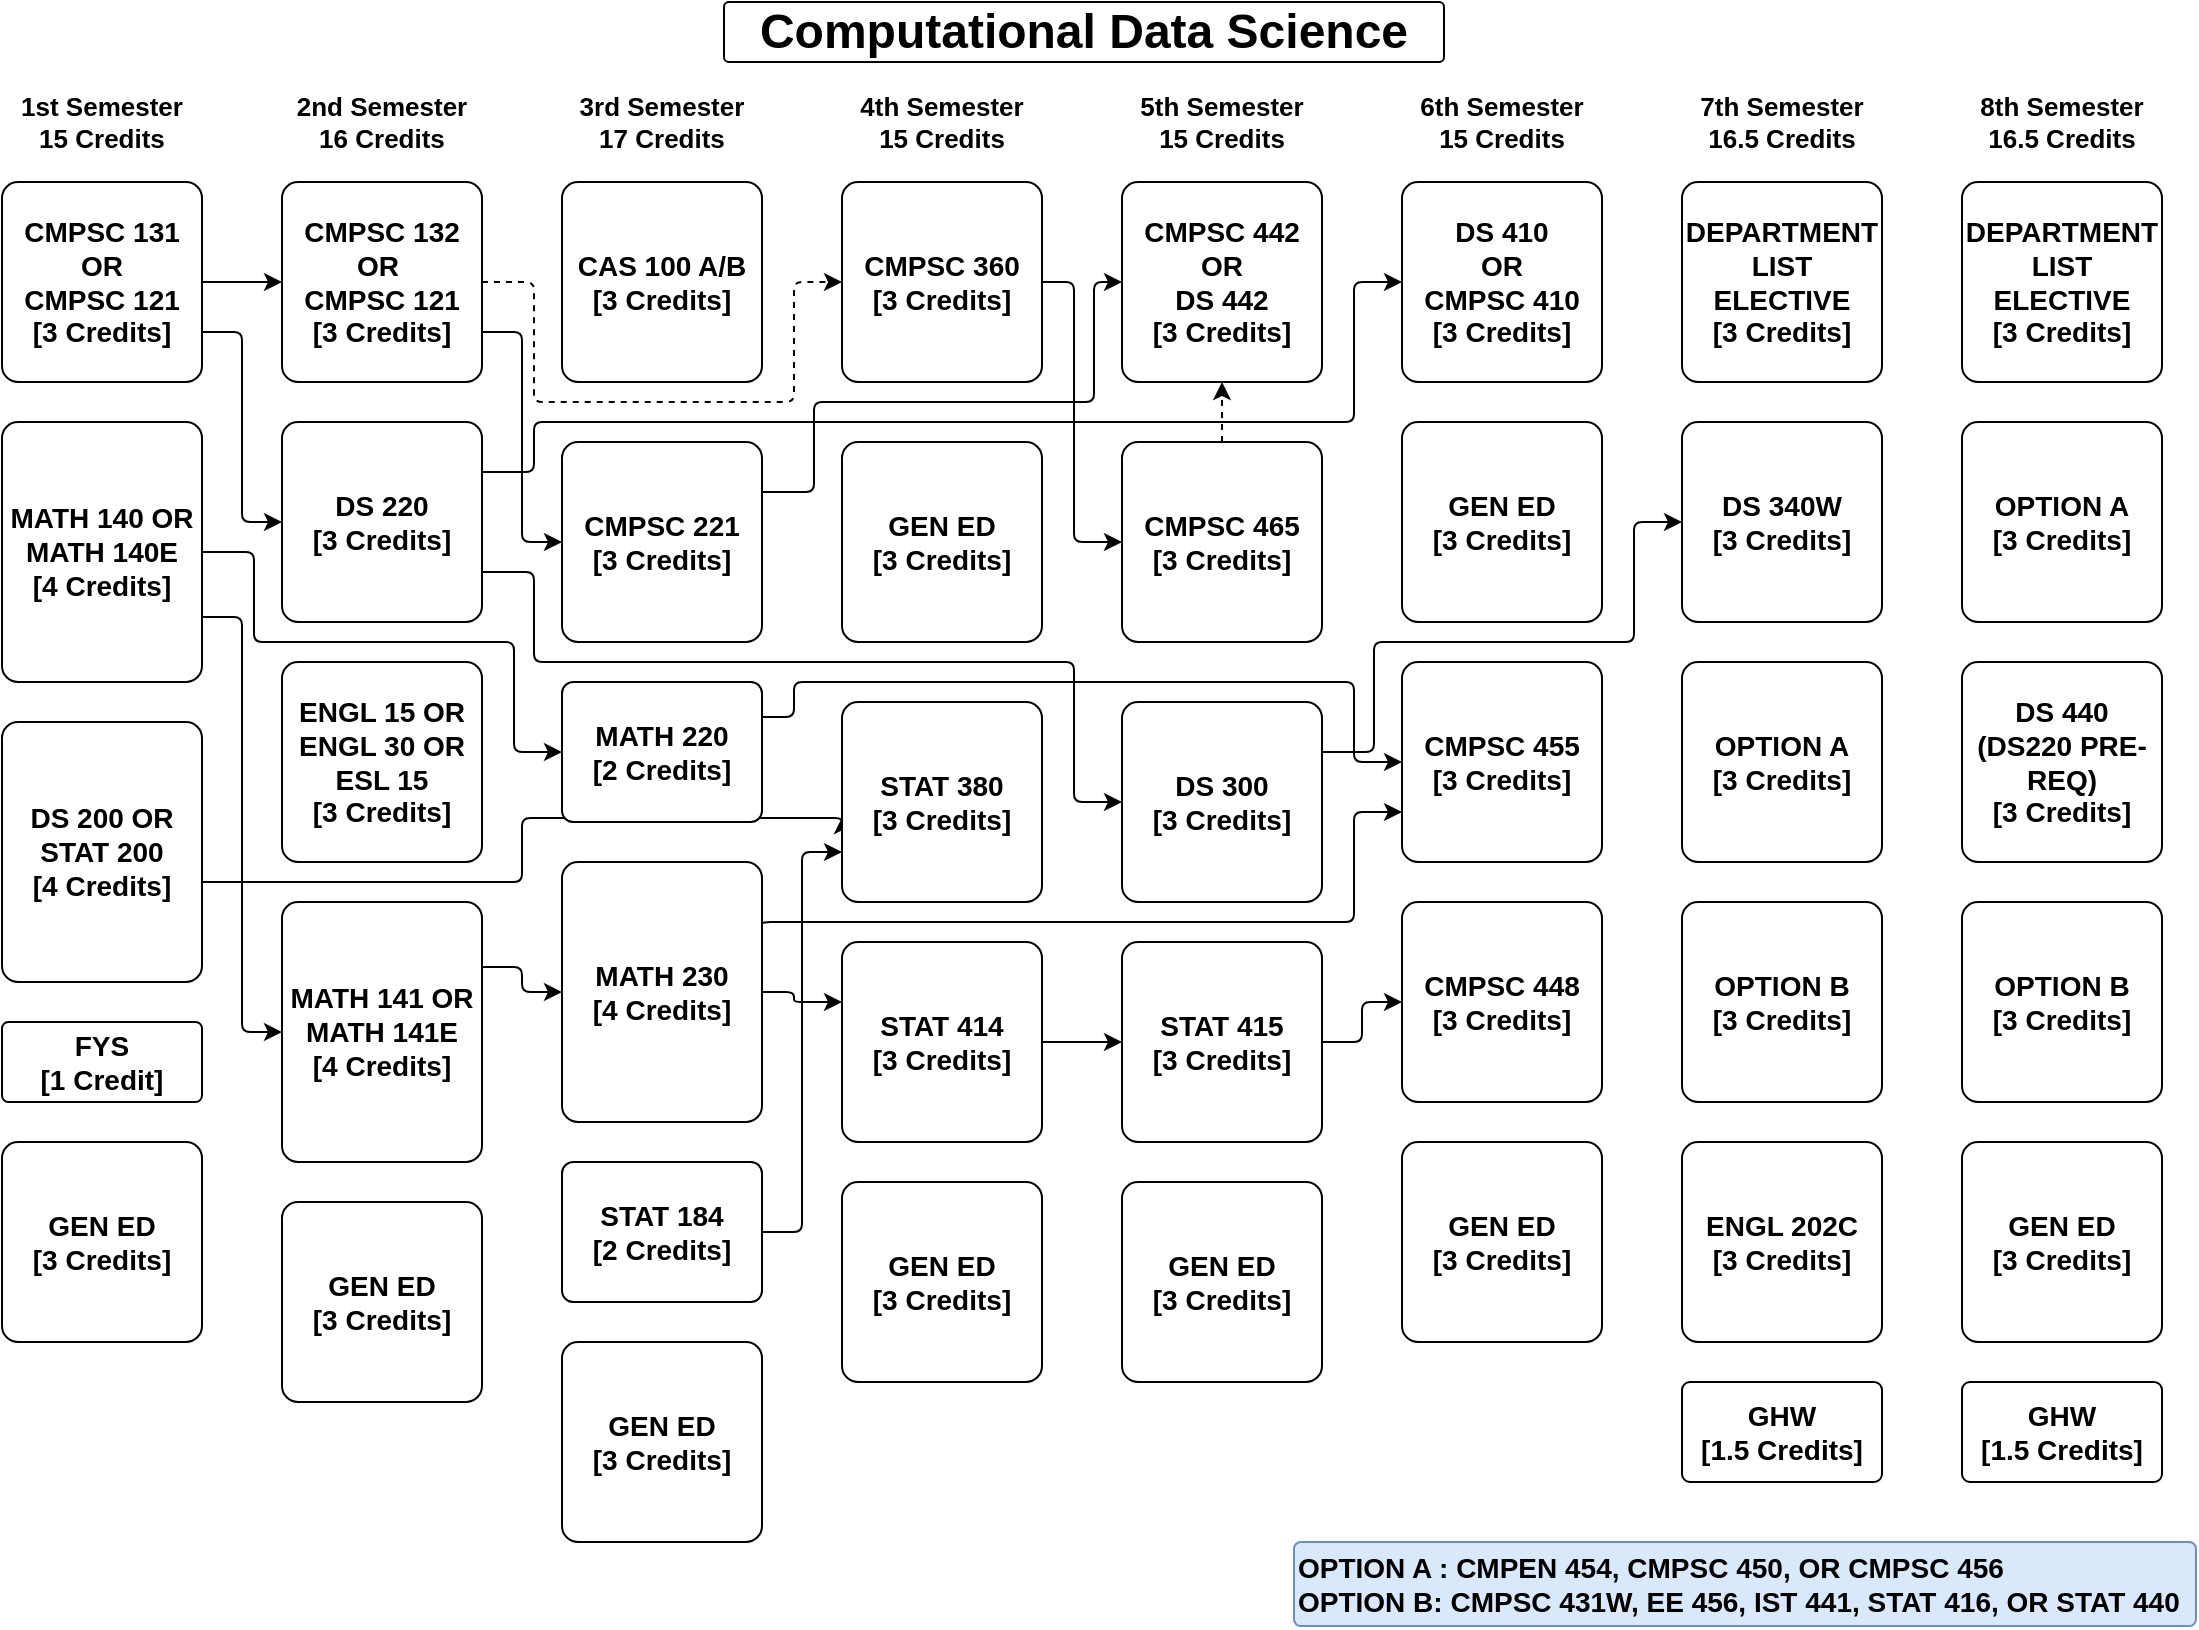 <mxfile version="14.2.9" type="device"><diagram id="fmPKW-tICe0rB_EEKOgg" name="Page-1"><mxGraphModel dx="1278" dy="580" grid="1" gridSize="10" guides="1" tooltips="1" connect="1" arrows="1" fold="1" page="1" pageScale="1" pageWidth="1169" pageHeight="827" background="none" math="0" shadow="0"><root><mxCell id="0"/><mxCell id="1" parent="0"/><mxCell id="9Ewdyy2UIEGDzYOWgbFg-1" value="&lt;span style=&quot;font-size: 24px&quot;&gt;&lt;b&gt;Computational Data Science&lt;/b&gt;&lt;/span&gt;" style="rounded=1;whiteSpace=wrap;html=1;arcSize=8;" parent="1" vertex="1"><mxGeometry x="405" width="360" height="30" as="geometry"/></mxCell><mxCell id="s6XpYTSLBGvZ_nMhY29p-14" style="edgeStyle=orthogonalEdgeStyle;rounded=1;orthogonalLoop=1;jettySize=auto;html=1;exitX=1;exitY=0.5;exitDx=0;exitDy=0;entryX=0;entryY=0.5;entryDx=0;entryDy=0;arcSize=8;" edge="1" parent="1" source="9Ewdyy2UIEGDzYOWgbFg-3" target="6nBf4rz5qRWioeKP9C9Y-1"><mxGeometry relative="1" as="geometry"/></mxCell><mxCell id="s6XpYTSLBGvZ_nMhY29p-15" style="edgeStyle=orthogonalEdgeStyle;rounded=1;orthogonalLoop=1;jettySize=auto;html=1;exitX=1;exitY=0.75;exitDx=0;exitDy=0;entryX=0;entryY=0.5;entryDx=0;entryDy=0;arcSize=8;" edge="1" parent="1" source="9Ewdyy2UIEGDzYOWgbFg-3" target="6nBf4rz5qRWioeKP9C9Y-30"><mxGeometry relative="1" as="geometry"/></mxCell><mxCell id="9Ewdyy2UIEGDzYOWgbFg-3" value="CMPSC 131&lt;br&gt;OR&lt;br&gt;CMPSC 121&lt;br&gt;[3 Credits]" style="rounded=1;whiteSpace=wrap;html=1;fontSize=14;fontStyle=1;arcSize=8;" parent="1" vertex="1"><mxGeometry x="44" y="90" width="100" height="100" as="geometry"/></mxCell><mxCell id="s6XpYTSLBGvZ_nMhY29p-19" style="edgeStyle=orthogonalEdgeStyle;rounded=1;orthogonalLoop=1;jettySize=auto;html=1;exitX=1;exitY=0.5;exitDx=0;exitDy=0;entryX=0;entryY=0.5;entryDx=0;entryDy=0;arcSize=8;dashed=1;" edge="1" parent="1" source="6nBf4rz5qRWioeKP9C9Y-1" target="6nBf4rz5qRWioeKP9C9Y-3"><mxGeometry relative="1" as="geometry"><Array as="points"><mxPoint x="310" y="140"/><mxPoint x="310" y="200"/><mxPoint x="440" y="200"/><mxPoint x="440" y="140"/></Array></mxGeometry></mxCell><mxCell id="s6XpYTSLBGvZ_nMhY29p-20" style="edgeStyle=orthogonalEdgeStyle;rounded=1;orthogonalLoop=1;jettySize=auto;html=1;exitX=1;exitY=0.75;exitDx=0;exitDy=0;entryX=0;entryY=0.5;entryDx=0;entryDy=0;arcSize=8;" edge="1" parent="1" source="6nBf4rz5qRWioeKP9C9Y-1" target="6nBf4rz5qRWioeKP9C9Y-31"><mxGeometry relative="1" as="geometry"/></mxCell><mxCell id="6nBf4rz5qRWioeKP9C9Y-1" value="CMPSC 132&lt;br&gt;OR&amp;nbsp;&lt;br&gt;CMPSC 121&lt;br&gt;[3 Credits]" style="rounded=1;whiteSpace=wrap;html=1;fontSize=14;fontStyle=1;arcSize=8;" parent="1" vertex="1"><mxGeometry x="184" y="90" width="100" height="100" as="geometry"/></mxCell><mxCell id="6nBf4rz5qRWioeKP9C9Y-2" value="CAS 100 A/B&lt;br&gt;[3 Credits]" style="rounded=1;whiteSpace=wrap;html=1;fontSize=14;fontStyle=1;arcSize=8;" parent="1" vertex="1"><mxGeometry x="324" y="90" width="100" height="100" as="geometry"/></mxCell><mxCell id="s6XpYTSLBGvZ_nMhY29p-25" style="edgeStyle=orthogonalEdgeStyle;rounded=1;orthogonalLoop=1;jettySize=auto;html=1;exitX=1;exitY=0.5;exitDx=0;exitDy=0;entryX=0;entryY=0.5;entryDx=0;entryDy=0;arcSize=8;" edge="1" parent="1" source="6nBf4rz5qRWioeKP9C9Y-3" target="6nBf4rz5qRWioeKP9C9Y-33"><mxGeometry relative="1" as="geometry"><Array as="points"><mxPoint x="580" y="140"/><mxPoint x="580" y="270"/></Array></mxGeometry></mxCell><mxCell id="6nBf4rz5qRWioeKP9C9Y-3" value="CMPSC 360&lt;br&gt;[3 Credits]" style="rounded=1;whiteSpace=wrap;html=1;fontSize=14;fontStyle=1;arcSize=8;" parent="1" vertex="1"><mxGeometry x="464" y="90" width="100" height="100" as="geometry"/></mxCell><mxCell id="6nBf4rz5qRWioeKP9C9Y-4" value="CMPSC 442&lt;br&gt;OR&lt;br&gt;DS 442&lt;br&gt;[3 Credits]" style="rounded=1;whiteSpace=wrap;html=1;fontSize=14;fontStyle=1;arcSize=8;" parent="1" vertex="1"><mxGeometry x="604" y="90" width="100" height="100" as="geometry"/></mxCell><mxCell id="6nBf4rz5qRWioeKP9C9Y-5" value="DS 410&lt;br&gt;OR&lt;br&gt;CMPSC 410&lt;br&gt;[3 Credits]" style="rounded=1;whiteSpace=wrap;html=1;fontSize=14;fontStyle=1;arcSize=8;" parent="1" vertex="1"><mxGeometry x="744" y="90" width="100" height="100" as="geometry"/></mxCell><mxCell id="6nBf4rz5qRWioeKP9C9Y-6" value="DEPARTMENT LIST ELECTIVE&lt;br&gt;[3 Credits]" style="rounded=1;whiteSpace=wrap;html=1;fontSize=14;fontStyle=1;arcSize=8;" parent="1" vertex="1"><mxGeometry x="884" y="90" width="100" height="100" as="geometry"/></mxCell><mxCell id="s6XpYTSLBGvZ_nMhY29p-16" style="edgeStyle=orthogonalEdgeStyle;rounded=1;orthogonalLoop=1;jettySize=auto;html=1;exitX=1;exitY=0.5;exitDx=0;exitDy=0;entryX=0;entryY=0.5;entryDx=0;entryDy=0;arcSize=8;" edge="1" parent="1" source="6nBf4rz5qRWioeKP9C9Y-29" target="6nBf4rz5qRWioeKP9C9Y-39"><mxGeometry relative="1" as="geometry"><Array as="points"><mxPoint x="170" y="275"/><mxPoint x="170" y="320"/><mxPoint x="300" y="320"/><mxPoint x="300" y="375"/></Array></mxGeometry></mxCell><mxCell id="s6XpYTSLBGvZ_nMhY29p-17" style="edgeStyle=orthogonalEdgeStyle;rounded=1;orthogonalLoop=1;jettySize=auto;html=1;exitX=1;exitY=0.75;exitDx=0;exitDy=0;entryX=0;entryY=0.5;entryDx=0;entryDy=0;arcSize=8;" edge="1" parent="1" source="6nBf4rz5qRWioeKP9C9Y-29" target="6nBf4rz5qRWioeKP9C9Y-46"><mxGeometry relative="1" as="geometry"><Array as="points"><mxPoint x="164" y="308"/><mxPoint x="164" y="515"/></Array></mxGeometry></mxCell><mxCell id="6nBf4rz5qRWioeKP9C9Y-29" value="MATH 140 OR MATH 140E&lt;br&gt;[4 Credits]" style="rounded=1;whiteSpace=wrap;html=1;fontSize=14;fontStyle=1;arcSize=8;" parent="1" vertex="1"><mxGeometry x="44" y="210" width="100" height="130" as="geometry"/></mxCell><mxCell id="s6XpYTSLBGvZ_nMhY29p-21" style="edgeStyle=orthogonalEdgeStyle;rounded=1;orthogonalLoop=1;jettySize=auto;html=1;exitX=1;exitY=0.25;exitDx=0;exitDy=0;entryX=0;entryY=0.5;entryDx=0;entryDy=0;arcSize=8;" edge="1" parent="1" source="6nBf4rz5qRWioeKP9C9Y-30" target="6nBf4rz5qRWioeKP9C9Y-5"><mxGeometry relative="1" as="geometry"><Array as="points"><mxPoint x="310" y="235"/><mxPoint x="310" y="210"/><mxPoint x="720" y="210"/><mxPoint x="720" y="140"/></Array></mxGeometry></mxCell><mxCell id="s6XpYTSLBGvZ_nMhY29p-22" style="edgeStyle=orthogonalEdgeStyle;rounded=1;orthogonalLoop=1;jettySize=auto;html=1;exitX=1;exitY=0.75;exitDx=0;exitDy=0;entryX=0;entryY=0.5;entryDx=0;entryDy=0;arcSize=8;" edge="1" parent="1" source="6nBf4rz5qRWioeKP9C9Y-30" target="6nBf4rz5qRWioeKP9C9Y-41"><mxGeometry relative="1" as="geometry"><Array as="points"><mxPoint x="310" y="285"/><mxPoint x="310" y="330"/><mxPoint x="580" y="330"/><mxPoint x="580" y="400"/></Array></mxGeometry></mxCell><mxCell id="6nBf4rz5qRWioeKP9C9Y-30" value="DS 220&lt;br&gt;[3 Credits]" style="rounded=1;whiteSpace=wrap;html=1;fontSize=14;fontStyle=1;arcSize=8;" parent="1" vertex="1"><mxGeometry x="184" y="210" width="100" height="100" as="geometry"/></mxCell><mxCell id="s6XpYTSLBGvZ_nMhY29p-24" style="edgeStyle=orthogonalEdgeStyle;rounded=1;orthogonalLoop=1;jettySize=auto;html=1;exitX=1;exitY=0.25;exitDx=0;exitDy=0;entryX=0;entryY=0.5;entryDx=0;entryDy=0;arcSize=8;" edge="1" parent="1" source="6nBf4rz5qRWioeKP9C9Y-31" target="6nBf4rz5qRWioeKP9C9Y-4"><mxGeometry relative="1" as="geometry"><Array as="points"><mxPoint x="450" y="245"/><mxPoint x="450" y="200"/><mxPoint x="590" y="200"/><mxPoint x="590" y="140"/></Array></mxGeometry></mxCell><mxCell id="6nBf4rz5qRWioeKP9C9Y-31" value="CMPSC 221&lt;br&gt;[3 Credits]" style="rounded=1;whiteSpace=wrap;html=1;fontSize=14;fontStyle=1;arcSize=8;" parent="1" vertex="1"><mxGeometry x="324" y="220" width="100" height="100" as="geometry"/></mxCell><mxCell id="s6XpYTSLBGvZ_nMhY29p-26" style="edgeStyle=orthogonalEdgeStyle;rounded=1;orthogonalLoop=1;jettySize=auto;html=1;exitX=0.5;exitY=0;exitDx=0;exitDy=0;entryX=0.5;entryY=1;entryDx=0;entryDy=0;arcSize=8;dashed=1;" edge="1" parent="1" source="6nBf4rz5qRWioeKP9C9Y-33" target="6nBf4rz5qRWioeKP9C9Y-4"><mxGeometry relative="1" as="geometry"/></mxCell><mxCell id="6nBf4rz5qRWioeKP9C9Y-33" value="CMPSC 465&lt;br&gt;[3 Credits]" style="rounded=1;whiteSpace=wrap;html=1;fontSize=14;fontStyle=1;arcSize=8;" parent="1" vertex="1"><mxGeometry x="604" y="220" width="100" height="100" as="geometry"/></mxCell><mxCell id="6nBf4rz5qRWioeKP9C9Y-35" value="DS 340W&lt;br&gt;[3 Credits]" style="rounded=1;whiteSpace=wrap;html=1;fontSize=14;fontStyle=1;arcSize=8;" parent="1" vertex="1"><mxGeometry x="884" y="210" width="100" height="100" as="geometry"/></mxCell><mxCell id="6nBf4rz5qRWioeKP9C9Y-36" value="OPTION A&lt;br&gt;[3 Credits]" style="rounded=1;whiteSpace=wrap;html=1;fontSize=14;fontStyle=1;arcSize=8;" parent="1" vertex="1"><mxGeometry x="1024" y="210" width="100" height="100" as="geometry"/></mxCell><mxCell id="s6XpYTSLBGvZ_nMhY29p-18" style="edgeStyle=orthogonalEdgeStyle;rounded=1;orthogonalLoop=1;jettySize=auto;html=1;arcSize=8;entryX=0.004;entryY=0.57;entryDx=0;entryDy=0;entryPerimeter=0;" edge="1" parent="1" source="6nBf4rz5qRWioeKP9C9Y-37" target="6nBf4rz5qRWioeKP9C9Y-40"><mxGeometry relative="1" as="geometry"><mxPoint x="450" y="360" as="targetPoint"/><Array as="points"><mxPoint x="304" y="440"/><mxPoint x="304" y="408"/></Array></mxGeometry></mxCell><mxCell id="6nBf4rz5qRWioeKP9C9Y-37" value="DS 200 OR STAT 200&lt;br&gt;[4 Credits]" style="rounded=1;whiteSpace=wrap;html=1;fontSize=14;fontStyle=1;arcSize=8;" parent="1" vertex="1"><mxGeometry x="44" y="360" width="100" height="130" as="geometry"/></mxCell><mxCell id="6nBf4rz5qRWioeKP9C9Y-38" value="ENGL 15 OR ENGL 30 OR ESL 15&lt;br&gt;[3 Credits]" style="rounded=1;whiteSpace=wrap;html=1;fontSize=14;fontStyle=1;arcSize=8;" parent="1" vertex="1"><mxGeometry x="184" y="330" width="100" height="100" as="geometry"/></mxCell><mxCell id="s6XpYTSLBGvZ_nMhY29p-27" style="edgeStyle=orthogonalEdgeStyle;rounded=1;orthogonalLoop=1;jettySize=auto;html=1;exitX=1;exitY=0.25;exitDx=0;exitDy=0;entryX=0;entryY=0.5;entryDx=0;entryDy=0;arcSize=8;" edge="1" parent="1" source="6nBf4rz5qRWioeKP9C9Y-39" target="6nBf4rz5qRWioeKP9C9Y-42"><mxGeometry relative="1" as="geometry"><Array as="points"><mxPoint x="440" y="358"/><mxPoint x="440" y="340"/><mxPoint x="720" y="340"/><mxPoint x="720" y="380"/></Array></mxGeometry></mxCell><mxCell id="6nBf4rz5qRWioeKP9C9Y-39" value="MATH 220&lt;br&gt;[2 Credits]" style="rounded=1;whiteSpace=wrap;html=1;fontSize=14;fontStyle=1;arcSize=8;" parent="1" vertex="1"><mxGeometry x="324" y="340" width="100" height="70" as="geometry"/></mxCell><mxCell id="6nBf4rz5qRWioeKP9C9Y-40" value="STAT 380&lt;br&gt;[3 Credits]" style="rounded=1;whiteSpace=wrap;html=1;fontSize=14;fontStyle=1;arcSize=8;" parent="1" vertex="1"><mxGeometry x="464" y="350" width="100" height="100" as="geometry"/></mxCell><mxCell id="s6XpYTSLBGvZ_nMhY29p-32" style="edgeStyle=orthogonalEdgeStyle;rounded=1;orthogonalLoop=1;jettySize=auto;html=1;exitX=1;exitY=0.25;exitDx=0;exitDy=0;entryX=0;entryY=0.5;entryDx=0;entryDy=0;arcSize=8;" edge="1" parent="1" source="6nBf4rz5qRWioeKP9C9Y-41" target="6nBf4rz5qRWioeKP9C9Y-35"><mxGeometry relative="1" as="geometry"><Array as="points"><mxPoint x="730" y="375"/><mxPoint x="730" y="320"/><mxPoint x="860" y="320"/><mxPoint x="860" y="260"/></Array></mxGeometry></mxCell><mxCell id="6nBf4rz5qRWioeKP9C9Y-41" value="DS 300&lt;br&gt;[3 Credits]" style="rounded=1;whiteSpace=wrap;html=1;fontSize=14;fontStyle=1;arcSize=8;" parent="1" vertex="1"><mxGeometry x="604" y="350" width="100" height="100" as="geometry"/></mxCell><mxCell id="6nBf4rz5qRWioeKP9C9Y-42" value="CMPSC 455&lt;br&gt;[3 Credits]" style="rounded=1;whiteSpace=wrap;html=1;fontSize=14;fontStyle=1;arcSize=8;" parent="1" vertex="1"><mxGeometry x="744" y="330" width="100" height="100" as="geometry"/></mxCell><mxCell id="6nBf4rz5qRWioeKP9C9Y-43" value="OPTION A&lt;br&gt;[3 Credits]" style="rounded=1;whiteSpace=wrap;html=1;fontSize=14;fontStyle=1;arcSize=8;" parent="1" vertex="1"><mxGeometry x="884" y="330" width="100" height="100" as="geometry"/></mxCell><mxCell id="6nBf4rz5qRWioeKP9C9Y-44" value="DS 440&lt;br&gt;(DS220 PRE-REQ)&lt;br&gt;[3 Credits]" style="rounded=1;whiteSpace=wrap;html=1;fontSize=14;fontStyle=1;arcSize=8;" parent="1" vertex="1"><mxGeometry x="1024" y="330" width="100" height="100" as="geometry"/></mxCell><mxCell id="6nBf4rz5qRWioeKP9C9Y-45" value="FYS&lt;br&gt;[1 Credit]" style="rounded=1;whiteSpace=wrap;html=1;fontSize=14;fontStyle=1;arcSize=8;" parent="1" vertex="1"><mxGeometry x="44" y="510" width="100" height="40" as="geometry"/></mxCell><mxCell id="s6XpYTSLBGvZ_nMhY29p-23" style="edgeStyle=orthogonalEdgeStyle;rounded=1;orthogonalLoop=1;jettySize=auto;html=1;exitX=1;exitY=0.25;exitDx=0;exitDy=0;entryX=0;entryY=0.5;entryDx=0;entryDy=0;arcSize=8;" edge="1" parent="1" source="6nBf4rz5qRWioeKP9C9Y-46" target="6nBf4rz5qRWioeKP9C9Y-47"><mxGeometry relative="1" as="geometry"/></mxCell><mxCell id="6nBf4rz5qRWioeKP9C9Y-46" value="MATH 141 OR&lt;br&gt;MATH 141E&lt;br&gt;[4 Credits]" style="rounded=1;whiteSpace=wrap;html=1;fontSize=14;fontStyle=1;arcSize=8;" parent="1" vertex="1"><mxGeometry x="184" y="450" width="100" height="130" as="geometry"/></mxCell><mxCell id="s6XpYTSLBGvZ_nMhY29p-28" style="edgeStyle=orthogonalEdgeStyle;rounded=1;orthogonalLoop=1;jettySize=auto;html=1;entryX=0;entryY=0.75;entryDx=0;entryDy=0;arcSize=8;exitX=1;exitY=0.25;exitDx=0;exitDy=0;" edge="1" parent="1" source="6nBf4rz5qRWioeKP9C9Y-47" target="6nBf4rz5qRWioeKP9C9Y-42"><mxGeometry relative="1" as="geometry"><Array as="points"><mxPoint x="424" y="460"/><mxPoint x="720" y="460"/><mxPoint x="720" y="405"/></Array></mxGeometry></mxCell><mxCell id="s6XpYTSLBGvZ_nMhY29p-29" style="edgeStyle=orthogonalEdgeStyle;rounded=1;orthogonalLoop=1;jettySize=auto;html=1;exitX=1;exitY=0.5;exitDx=0;exitDy=0;arcSize=8;" edge="1" parent="1" source="6nBf4rz5qRWioeKP9C9Y-47" target="6nBf4rz5qRWioeKP9C9Y-48"><mxGeometry relative="1" as="geometry"><Array as="points"><mxPoint x="440" y="495"/><mxPoint x="440" y="500"/></Array></mxGeometry></mxCell><mxCell id="6nBf4rz5qRWioeKP9C9Y-47" value="MATH 230&lt;br&gt;[4 Credits]" style="rounded=1;whiteSpace=wrap;html=1;fontSize=14;fontStyle=1;arcSize=8;" parent="1" vertex="1"><mxGeometry x="324" y="430" width="100" height="130" as="geometry"/></mxCell><mxCell id="s6XpYTSLBGvZ_nMhY29p-31" style="edgeStyle=orthogonalEdgeStyle;rounded=1;orthogonalLoop=1;jettySize=auto;html=1;exitX=1;exitY=0.5;exitDx=0;exitDy=0;entryX=0;entryY=0.5;entryDx=0;entryDy=0;arcSize=8;" edge="1" parent="1" source="6nBf4rz5qRWioeKP9C9Y-48" target="6nBf4rz5qRWioeKP9C9Y-49"><mxGeometry relative="1" as="geometry"/></mxCell><mxCell id="6nBf4rz5qRWioeKP9C9Y-48" value="STAT 414&lt;br&gt;[3 Credits]" style="rounded=1;whiteSpace=wrap;html=1;fontSize=14;fontStyle=1;arcSize=8;" parent="1" vertex="1"><mxGeometry x="464" y="470" width="100" height="100" as="geometry"/></mxCell><mxCell id="s6XpYTSLBGvZ_nMhY29p-34" style="edgeStyle=orthogonalEdgeStyle;rounded=1;orthogonalLoop=1;jettySize=auto;html=1;exitX=1;exitY=0.5;exitDx=0;exitDy=0;arcSize=8;" edge="1" parent="1" source="6nBf4rz5qRWioeKP9C9Y-49" target="6nBf4rz5qRWioeKP9C9Y-50"><mxGeometry relative="1" as="geometry"/></mxCell><mxCell id="6nBf4rz5qRWioeKP9C9Y-49" value="STAT 415&lt;br&gt;[3 Credits]" style="rounded=1;whiteSpace=wrap;html=1;fontSize=14;fontStyle=1;arcSize=8;" parent="1" vertex="1"><mxGeometry x="604" y="470" width="100" height="100" as="geometry"/></mxCell><mxCell id="6nBf4rz5qRWioeKP9C9Y-50" value="CMPSC 448&lt;br&gt;[3 Credits]" style="rounded=1;whiteSpace=wrap;html=1;fontSize=14;fontStyle=1;arcSize=8;" parent="1" vertex="1"><mxGeometry x="744" y="450" width="100" height="100" as="geometry"/></mxCell><mxCell id="6nBf4rz5qRWioeKP9C9Y-51" value="OPTION B&lt;br&gt;[3 Credits]" style="rounded=1;whiteSpace=wrap;html=1;fontSize=14;fontStyle=1;arcSize=8;" parent="1" vertex="1"><mxGeometry x="884" y="450" width="100" height="100" as="geometry"/></mxCell><mxCell id="6nBf4rz5qRWioeKP9C9Y-52" value="OPTION B&lt;br&gt;[3 Credits]" style="rounded=1;whiteSpace=wrap;html=1;fontSize=14;fontStyle=1;arcSize=8;" parent="1" vertex="1"><mxGeometry x="1024" y="450" width="100" height="100" as="geometry"/></mxCell><mxCell id="6nBf4rz5qRWioeKP9C9Y-53" value="GEN ED&lt;br&gt;[3 Credits]" style="rounded=1;whiteSpace=wrap;html=1;fontSize=14;fontStyle=1;arcSize=8;" parent="1" vertex="1"><mxGeometry x="44" y="570" width="100" height="100" as="geometry"/></mxCell><mxCell id="s6XpYTSLBGvZ_nMhY29p-30" style="edgeStyle=orthogonalEdgeStyle;rounded=1;orthogonalLoop=1;jettySize=auto;html=1;exitX=1;exitY=0.5;exitDx=0;exitDy=0;entryX=0;entryY=0.75;entryDx=0;entryDy=0;arcSize=8;" edge="1" parent="1" source="6nBf4rz5qRWioeKP9C9Y-55" target="6nBf4rz5qRWioeKP9C9Y-40"><mxGeometry relative="1" as="geometry"/></mxCell><mxCell id="6nBf4rz5qRWioeKP9C9Y-55" value="STAT 184&lt;br&gt;[2 Credits]" style="rounded=1;whiteSpace=wrap;html=1;fontSize=14;fontStyle=1;arcSize=8;" parent="1" vertex="1"><mxGeometry x="324" y="580" width="100" height="70" as="geometry"/></mxCell><mxCell id="6nBf4rz5qRWioeKP9C9Y-59" value="ENGL 202C&lt;br&gt;[3 Credits]" style="rounded=1;whiteSpace=wrap;html=1;fontSize=14;fontStyle=1;arcSize=8;" parent="1" vertex="1"><mxGeometry x="884" y="570" width="100" height="100" as="geometry"/></mxCell><mxCell id="6nBf4rz5qRWioeKP9C9Y-67" value="GHW&lt;br&gt;[1.5 Credits]" style="rounded=1;whiteSpace=wrap;html=1;fontSize=14;fontStyle=1;arcSize=8;" parent="1" vertex="1"><mxGeometry x="884" y="690" width="100" height="50" as="geometry"/></mxCell><mxCell id="6nBf4rz5qRWioeKP9C9Y-70" value="1st Semester&lt;br style=&quot;font-size: 13px&quot;&gt;15 Credits" style="text;html=1;strokeColor=none;fillColor=none;align=center;verticalAlign=middle;whiteSpace=wrap;rounded=0;fontStyle=1;fontSize=13;arcSize=8;" parent="1" vertex="1"><mxGeometry x="49" y="40" width="90" height="40" as="geometry"/></mxCell><mxCell id="6nBf4rz5qRWioeKP9C9Y-71" value="2nd Semester&lt;br style=&quot;font-size: 13px&quot;&gt;16 Credits" style="text;html=1;strokeColor=none;fillColor=none;align=center;verticalAlign=middle;whiteSpace=wrap;rounded=0;fontStyle=1;fontSize=13;arcSize=8;" parent="1" vertex="1"><mxGeometry x="189" y="40" width="90" height="40" as="geometry"/></mxCell><mxCell id="6nBf4rz5qRWioeKP9C9Y-72" value="3rd Semester&lt;br style=&quot;font-size: 13px&quot;&gt;17 Credits" style="text;html=1;strokeColor=none;fillColor=none;align=center;verticalAlign=middle;whiteSpace=wrap;rounded=0;fontStyle=1;fontSize=13;arcSize=8;" parent="1" vertex="1"><mxGeometry x="329" y="40" width="90" height="40" as="geometry"/></mxCell><mxCell id="6nBf4rz5qRWioeKP9C9Y-73" value="7th Semester&lt;br style=&quot;font-size: 13px&quot;&gt;16.5 Credits" style="text;html=1;strokeColor=none;fillColor=none;align=center;verticalAlign=middle;whiteSpace=wrap;rounded=0;fontStyle=1;fontSize=13;arcSize=8;" parent="1" vertex="1"><mxGeometry x="889" y="40" width="90" height="40" as="geometry"/></mxCell><mxCell id="6nBf4rz5qRWioeKP9C9Y-74" value="5th Semester&lt;br style=&quot;font-size: 13px&quot;&gt;15 Credits" style="text;html=1;strokeColor=none;fillColor=none;align=center;verticalAlign=middle;whiteSpace=wrap;rounded=0;fontStyle=1;fontSize=13;arcSize=8;" parent="1" vertex="1"><mxGeometry x="609" y="40" width="90" height="40" as="geometry"/></mxCell><mxCell id="6nBf4rz5qRWioeKP9C9Y-75" value="4th Semester&lt;br style=&quot;font-size: 13px&quot;&gt;15 Credits" style="text;html=1;strokeColor=none;fillColor=none;align=center;verticalAlign=middle;whiteSpace=wrap;rounded=0;fontStyle=1;fontSize=13;arcSize=8;" parent="1" vertex="1"><mxGeometry x="469" y="40" width="90" height="40" as="geometry"/></mxCell><mxCell id="6nBf4rz5qRWioeKP9C9Y-76" value="6th Semester&lt;br style=&quot;font-size: 13px&quot;&gt;15 Credits" style="text;html=1;strokeColor=none;fillColor=none;align=center;verticalAlign=middle;whiteSpace=wrap;rounded=0;fontStyle=1;fontSize=13;arcSize=8;" parent="1" vertex="1"><mxGeometry x="749" y="40" width="90" height="40" as="geometry"/></mxCell><mxCell id="6nBf4rz5qRWioeKP9C9Y-77" value="8th Semester&lt;br style=&quot;font-size: 13px&quot;&gt;16.5 Credits" style="text;html=1;strokeColor=none;fillColor=none;align=center;verticalAlign=middle;whiteSpace=wrap;rounded=0;fontStyle=1;fontSize=13;arcSize=8;" parent="1" vertex="1"><mxGeometry x="1029" y="40" width="90" height="40" as="geometry"/></mxCell><mxCell id="s6XpYTSLBGvZ_nMhY29p-1" value="GEN ED&lt;br&gt;[3 Credits]" style="rounded=1;whiteSpace=wrap;html=1;fontSize=14;fontStyle=1;arcSize=8;" vertex="1" parent="1"><mxGeometry x="184" y="600" width="100" height="100" as="geometry"/></mxCell><mxCell id="s6XpYTSLBGvZ_nMhY29p-2" value="GHW&lt;br&gt;[1.5 Credits]" style="rounded=1;whiteSpace=wrap;html=1;fontSize=14;fontStyle=1;arcSize=8;" vertex="1" parent="1"><mxGeometry x="1024" y="690" width="100" height="50" as="geometry"/></mxCell><mxCell id="s6XpYTSLBGvZ_nMhY29p-3" value="GEN ED&lt;br&gt;[3 Credits]" style="rounded=1;whiteSpace=wrap;html=1;fontSize=14;fontStyle=1;arcSize=8;" vertex="1" parent="1"><mxGeometry x="1024" y="570" width="100" height="100" as="geometry"/></mxCell><mxCell id="s6XpYTSLBGvZ_nMhY29p-4" value="GEN ED&lt;br&gt;[3 Credits]" style="rounded=1;whiteSpace=wrap;html=1;fontSize=14;fontStyle=1;arcSize=8;" vertex="1" parent="1"><mxGeometry x="324" y="670" width="100" height="100" as="geometry"/></mxCell><mxCell id="s6XpYTSLBGvZ_nMhY29p-5" value="GEN ED&lt;br&gt;[3 Credits]" style="rounded=1;whiteSpace=wrap;html=1;fontSize=14;fontStyle=1;arcSize=8;" vertex="1" parent="1"><mxGeometry x="464" y="590" width="100" height="100" as="geometry"/></mxCell><mxCell id="s6XpYTSLBGvZ_nMhY29p-6" value="GEN ED&lt;br&gt;[3 Credits]" style="rounded=1;whiteSpace=wrap;html=1;fontSize=14;fontStyle=1;arcSize=8;" vertex="1" parent="1"><mxGeometry x="604" y="590" width="100" height="100" as="geometry"/></mxCell><mxCell id="s6XpYTSLBGvZ_nMhY29p-7" value="GEN ED&lt;br&gt;[3 Credits]" style="rounded=1;whiteSpace=wrap;html=1;fontSize=14;fontStyle=1;arcSize=8;" vertex="1" parent="1"><mxGeometry x="744" y="570" width="100" height="100" as="geometry"/></mxCell><mxCell id="s6XpYTSLBGvZ_nMhY29p-8" value="GEN ED&lt;br&gt;[3 Credits]" style="rounded=1;whiteSpace=wrap;html=1;fontSize=14;fontStyle=1;arcSize=8;" vertex="1" parent="1"><mxGeometry x="464" y="220" width="100" height="100" as="geometry"/></mxCell><mxCell id="s6XpYTSLBGvZ_nMhY29p-9" value="GEN ED&lt;br&gt;[3 Credits]" style="rounded=1;whiteSpace=wrap;html=1;fontSize=14;fontStyle=1;arcSize=8;" vertex="1" parent="1"><mxGeometry x="744" y="210" width="100" height="100" as="geometry"/></mxCell><mxCell id="s6XpYTSLBGvZ_nMhY29p-11" value="DEPARTMENT LIST ELECTIVE&lt;br&gt;[3 Credits]" style="rounded=1;whiteSpace=wrap;html=1;fontSize=14;fontStyle=1;arcSize=8;" vertex="1" parent="1"><mxGeometry x="1024" y="90" width="100" height="100" as="geometry"/></mxCell><mxCell id="s6XpYTSLBGvZ_nMhY29p-13" value="OPTION A : CMPEN 454, CMPSC 450, OR CMPSC 456&lt;br&gt;OPTION B: CMPSC 431W, EE 456, IST 441, STAT 416, OR STAT 440" style="rounded=1;whiteSpace=wrap;html=1;fontSize=14;fontStyle=1;arcSize=8;align=left;fillColor=#dae8fc;strokeColor=#6c8ebf;" vertex="1" parent="1"><mxGeometry x="690" y="770" width="451" height="42.05" as="geometry"/></mxCell></root></mxGraphModel></diagram></mxfile>
